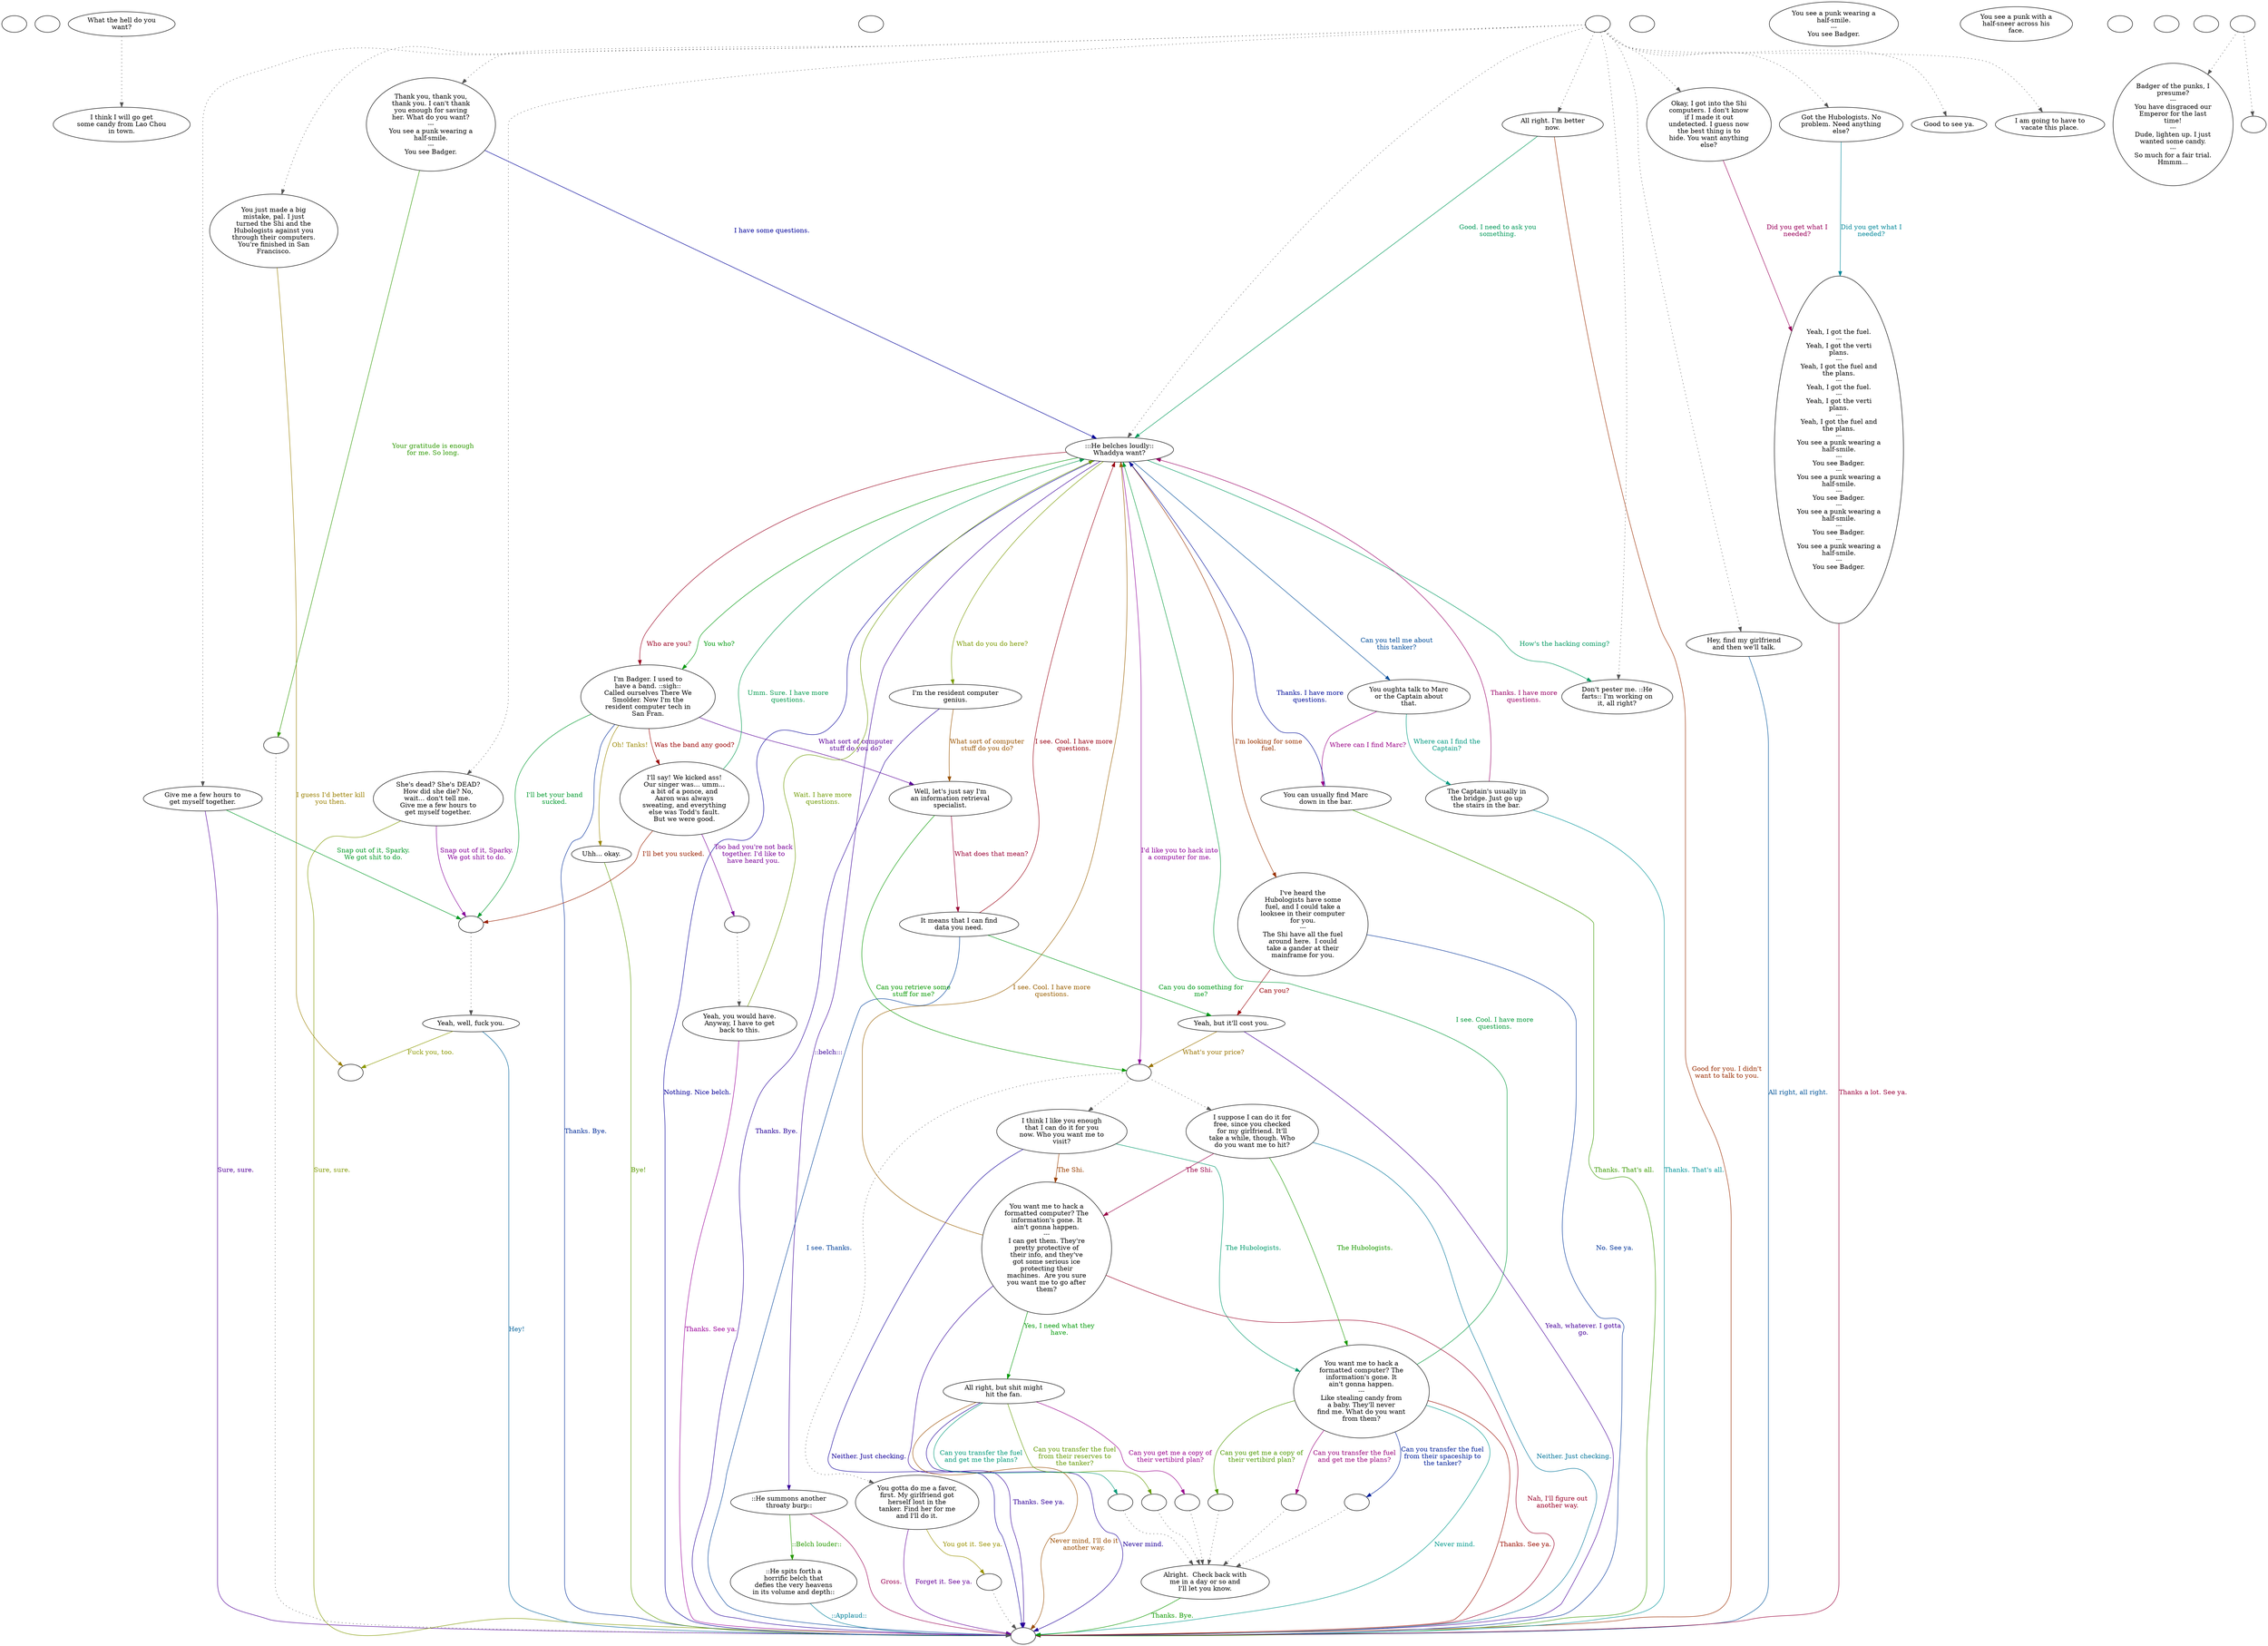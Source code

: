 digraph fcbadger {
  "checkPartyMembersNearDoor" [style=filled       fillcolor="#FFFFFF"       color="#000000"]
  "checkPartyMembersNearDoor" [label=""]
  "start" [style=filled       fillcolor="#FFFFFF"       color="#000000"]
  "start" [label=""]
  "critter_p_proc" [style=filled       fillcolor="#FFFFFF"       color="#000000"]
  "critter_p_proc" -> "startDeath" [style=dotted color="#555555"]
  "critter_p_proc" [label="What the hell do you\nwant?"]
  "pickup_p_proc" [style=filled       fillcolor="#FFFFFF"       color="#000000"]
  "pickup_p_proc" [label=""]
  "talk_p_proc" [style=filled       fillcolor="#FFFFFF"       color="#000000"]
  "talk_p_proc" -> "Node028" [style=dotted color="#555555"]
  "talk_p_proc" -> "Node031" [style=dotted color="#555555"]
  "talk_p_proc" -> "Node030" [style=dotted color="#555555"]
  "talk_p_proc" -> "Node025" [style=dotted color="#555555"]
  "talk_p_proc" -> "Node024" [style=dotted color="#555555"]
  "talk_p_proc" -> "Node029" [style=dotted color="#555555"]
  "talk_p_proc" -> "Node023" [style=dotted color="#555555"]
  "talk_p_proc" -> "Node022" [style=dotted color="#555555"]
  "talk_p_proc" -> "Node026" [style=dotted color="#555555"]
  "talk_p_proc" -> "Node027" [style=dotted color="#555555"]
  "talk_p_proc" -> "Node008" [style=dotted color="#555555"]
  "talk_p_proc" -> "Node001" [style=dotted color="#555555"]
  "talk_p_proc" [label=""]
  "destroy_p_proc" [style=filled       fillcolor="#FFFFFF"       color="#000000"]
  "destroy_p_proc" [label=""]
  "look_at_p_proc" [style=filled       fillcolor="#FFFFFF"       color="#000000"]
  "look_at_p_proc" [label="You see a punk wearing a\nhalf-smile.\n---\nYou see Badger."]
  "description_p_proc" [style=filled       fillcolor="#FFFFFF"       color="#000000"]
  "description_p_proc" [label="You see a punk with a\nhalf-sneer across his\nface."]
  "use_skill_on_p_proc" [style=filled       fillcolor="#FFFFFF"       color="#000000"]
  "use_skill_on_p_proc" [label=""]
  "damage_p_proc" [style=filled       fillcolor="#FFFFFF"       color="#000000"]
  "damage_p_proc" [label=""]
  "map_enter_p_proc" [style=filled       fillcolor="#FFFFFF"       color="#000000"]
  "map_enter_p_proc" [label=""]
  "timed_event_p_proc" [style=filled       fillcolor="#FFFFFF"       color="#000000"]
  "timed_event_p_proc" -> "continueDeath" [style=dotted color="#555555"]
  "timed_event_p_proc" -> "doDeathWalk" [style=dotted color="#555555"]
  "timed_event_p_proc" [label=""]
  "Node998" [style=filled       fillcolor="#FFFFFF"       color="#000000"]
  "Node998" [label=""]
  "Node999" [style=filled       fillcolor="#FFFFFF"       color="#000000"]
  "Node999" [label=""]
  "Node001" [style=filled       fillcolor="#FFFFFF"       color="#000000"]
  "Node001" [label=":::He belches loudly::\nWhaddya want?"]
  "Node001" -> "Node002" [label="::belch:::" color="#3A0099" fontcolor="#3A0099"]
  "Node001" -> "Node004" [label="You who?" color="#00990D" fontcolor="#00990D"]
  "Node001" -> "Node004" [label="Who are you?" color="#99001F" fontcolor="#99001F"]
  "Node001" -> "Node006" [label="Can you tell me about\nthis tanker?" color="#004C99" fontcolor="#004C99"]
  "Node001" -> "Node007" [label="What do you do here?" color="#799900" fontcolor="#799900"]
  "Node001" -> "Node171819" [label="I'd like you to hack into\na computer for me." color="#8D0099" fontcolor="#8D0099"]
  "Node001" -> "Node008" [label="How's the hacking coming?" color="#009960" fontcolor="#009960"]
  "Node001" -> "Node032" [label="I'm looking for some\nfuel." color="#993300" fontcolor="#993300"]
  "Node001" -> "Node999" [label="Nothing. Nice belch." color="#070099" fontcolor="#070099"]
  "Node002" [style=filled       fillcolor="#FFFFFF"       color="#000000"]
  "Node002" [label="::He summons another\nthroaty burp::"]
  "Node002" -> "Node003" [label="::Belch louder::" color="#269900" fontcolor="#269900"]
  "Node002" -> "Node999" [label="Gross." color="#990053" fontcolor="#990053"]
  "Node003" [style=filled       fillcolor="#FFFFFF"       color="#000000"]
  "Node003" [label="::He spits forth a\nhorrific belch that\ndefies the very heavens\nin its volume and depth::"]
  "Node003" -> "Node999" [label="::Applaud::" color="#007F99" fontcolor="#007F99"]
  "Node004" [style=filled       fillcolor="#FFFFFF"       color="#000000"]
  "Node004" [label="I'm Badger. I used to\nhave a band. ::sigh::\nCalled ourselves There We\nSmolder. Now I'm the\nresident computer tech in\nSan Fran."]
  "Node004" -> "Node005" [label="Oh! Tanks!" color="#998600" fontcolor="#998600"]
  "Node004" -> "Node009" [label="What sort of computer\nstuff do you do?" color="#5A0099" fontcolor="#5A0099"]
  "Node004" -> "Node010a" [label="I'll bet your band\nsucked." color="#00992D" fontcolor="#00992D"]
  "Node004" -> "Node011" [label="Was the band any good?" color="#990000" fontcolor="#990000"]
  "Node004" -> "Node999" [label="Thanks. Bye." color="#002C99" fontcolor="#002C99"]
  "Node005" [style=filled       fillcolor="#FFFFFF"       color="#000000"]
  "Node005" [label="Uhh... okay."]
  "Node005" -> "Node999" [label="Bye!" color="#599900" fontcolor="#599900"]
  "Node006" [style=filled       fillcolor="#FFFFFF"       color="#000000"]
  "Node006" [label="You oughta talk to Marc\nor the Captain about\nthat."]
  "Node006" -> "Node012" [label="Where can I find Marc?" color="#990086" fontcolor="#990086"]
  "Node006" -> "Node013" [label="Where can I find the\nCaptain?" color="#009980" fontcolor="#009980"]
  "Node007" [style=filled       fillcolor="#FFFFFF"       color="#000000"]
  "Node007" [label="I'm the resident computer\ngenius."]
  "Node007" -> "Node009" [label="What sort of computer\nstuff do you do?" color="#995300" fontcolor="#995300"]
  "Node007" -> "Node999" [label="Thanks. Bye." color="#260099" fontcolor="#260099"]
  "Node008" [style=filled       fillcolor="#FFFFFF"       color="#000000"]
  "Node008" [label="Don't pester me. ::He\nfarts:: I'm working on\nit, all right?"]
  "Node009" [style=filled       fillcolor="#FFFFFF"       color="#000000"]
  "Node009" [label="Well, let's just say I'm\nan information retrieval\nspecialist."]
  "Node009" -> "Node171819" [label="Can you retrieve some\nstuff for me?" color="#069900" fontcolor="#069900"]
  "Node009" -> "Node015" [label="What does that mean?" color="#990033" fontcolor="#990033"]
  "Node010" [style=filled       fillcolor="#FFFFFF"       color="#000000"]
  "Node010" [label="Yeah, well, fuck you."]
  "Node010" -> "Node999" [label="Hey!" color="#006099" fontcolor="#006099"]
  "Node010" -> "Node998" [label="Fuck you, too." color="#8C9900" fontcolor="#8C9900"]
  "Node011" [style=filled       fillcolor="#FFFFFF"       color="#000000"]
  "Node011" [label="I'll say! We kicked ass!\nOur singer was... umm...\na bit of a ponce, and\nAaron was always\nsweating, and everything\nelse was Todd's fault.\nBut we were good."]
  "Node011" -> "Node016a" [label="Too bad you're not back\ntogether. I'd like to\nhave heard you." color="#790099" fontcolor="#790099"]
  "Node011" -> "Node001" [label="Umm. Sure. I have more\nquestions." color="#00994C" fontcolor="#00994C"]
  "Node011" -> "Node010a" [label="I'll bet you sucked." color="#992000" fontcolor="#992000"]
  "Node012" [style=filled       fillcolor="#FFFFFF"       color="#000000"]
  "Node012" [label="You can usually find Marc\ndown in the bar."]
  "Node012" -> "Node001" [label="Thanks. I have more\nquestions." color="#000D99" fontcolor="#000D99"]
  "Node012" -> "Node999" [label="Thanks. That's all." color="#399900" fontcolor="#399900"]
  "Node013" [style=filled       fillcolor="#FFFFFF"       color="#000000"]
  "Node013" [label="The Captain's usually in\nthe bridge. Just go up\nthe stairs in the bar."]
  "Node013" -> "Node001" [label="Thanks. I have more\nquestions." color="#990066" fontcolor="#990066"]
  "Node013" -> "Node999" [label="Thanks. That's all." color="#009399" fontcolor="#009399"]
  "Node014" [style=filled       fillcolor="#FFFFFF"       color="#000000"]
  "Node014" [label="Yeah, but it'll cost you."]
  "Node014" -> "Node171819" [label="What's your price?" color="#997300" fontcolor="#997300"]
  "Node014" -> "Node999" [label="Yeah, whatever. I gotta\ngo." color="#460099" fontcolor="#460099"]
  "Node015" [style=filled       fillcolor="#FFFFFF"       color="#000000"]
  "Node015" [label="It means that I can find\ndata you need."]
  "Node015" -> "Node014" [label="Can you do something for\nme?" color="#009919" fontcolor="#009919"]
  "Node015" -> "Node001" [label="I see. Cool. I have more\nquestions." color="#990013" fontcolor="#990013"]
  "Node015" -> "Node999" [label="I see. Thanks." color="#004099" fontcolor="#004099"]
  "Node016" [style=filled       fillcolor="#FFFFFF"       color="#000000"]
  "Node016" [label="Yeah, you would have.\nAnyway, I have to get\nback to this."]
  "Node016" -> "Node001" [label="Wait. I have more\nquestions." color="#6D9900" fontcolor="#6D9900"]
  "Node016" -> "Node999" [label="Thanks. See ya." color="#990099" fontcolor="#990099"]
  "Node017" [style=filled       fillcolor="#FFFFFF"       color="#000000"]
  "Node017" [label="I think I like you enough\nthat I can do it for you\nnow. Who you want me to\nvisit?"]
  "Node017" -> "Node020" [label="The Hubologists." color="#00996C" fontcolor="#00996C"]
  "Node017" -> "Node021" [label="The Shi." color="#993F00" fontcolor="#993F00"]
  "Node017" -> "Node999" [label="Neither. Just checking." color="#130099" fontcolor="#130099"]
  "Node018" [style=filled       fillcolor="#FFFFFF"       color="#000000"]
  "Node018" [label="I suppose I can do it for\nfree, since you checked\nfor my girlfriend. It'll\ntake a while, though. Who\ndo you want me to hit?"]
  "Node018" -> "Node020" [label="The Hubologists." color="#1A9900" fontcolor="#1A9900"]
  "Node018" -> "Node021" [label="The Shi." color="#990046" fontcolor="#990046"]
  "Node018" -> "Node999" [label="Neither. Just checking." color="#007399" fontcolor="#007399"]
  "Node019" [style=filled       fillcolor="#FFFFFF"       color="#000000"]
  "Node019" [label="You gotta do me a favor,\nfirst. My girlfriend got\nherself lost in the\ntanker. Find her for me\nand I'll do it."]
  "Node019" -> "Node999b" [label="You got it. See ya." color="#999200" fontcolor="#999200"]
  "Node019" -> "Node999" [label="Forget it. See ya." color="#660099" fontcolor="#660099"]
  "Node020" [style=filled       fillcolor="#FFFFFF"       color="#000000"]
  "Node020" [label="You want me to hack a\nformatted computer? The\ninformation's gone. It\nain't gonna happen.\n---\nLike stealing candy from\na baby. They'll never\nfind me. What do you want\nfrom them?"]
  "Node020" -> "Node001" [label="I see. Cool. I have more\nquestions." color="#009939" fontcolor="#009939"]
  "Node020" -> "Node999" [label="Thanks. See ya." color="#990C00" fontcolor="#990C00"]
  "Node020" -> "Node034d" [label="Can you transfer the fuel\nfrom their spaceship to\nthe tanker?" color="#002099" fontcolor="#002099"]
  "Node020" -> "Node034e" [label="Can you get me a copy of\ntheir vertibird plan?" color="#4D9900" fontcolor="#4D9900"]
  "Node020" -> "Node034f" [label="Can you transfer the fuel\nand get me the plans?" color="#99007A" fontcolor="#99007A"]
  "Node020" -> "Node999" [label="Never mind." color="#00998C" fontcolor="#00998C"]
  "Node021" [style=filled       fillcolor="#FFFFFF"       color="#000000"]
  "Node021" [label="You want me to hack a\nformatted computer? The\ninformation's gone. It\nain't gonna happen.\n---\nI can get them. They're\npretty protective of\ntheir info, and they've\ngot some serious ice\nprotecting their\nmachines.  Are you sure\nyou want me to go after\nthem?"]
  "Node021" -> "Node001" [label="I see. Cool. I have more\nquestions." color="#995F00" fontcolor="#995F00"]
  "Node021" -> "Node999" [label="Thanks. See ya." color="#320099" fontcolor="#320099"]
  "Node021" -> "Node033" [label="Yes, I need what they\nhave." color="#009906" fontcolor="#009906"]
  "Node021" -> "Node999" [label="Nah, I'll figure out\nanother way." color="#990027" fontcolor="#990027"]
  "Node022" [style=filled       fillcolor="#FFFFFF"       color="#000000"]
  "Node022" [label="Hey, find my girlfriend\nand then we'll talk."]
  "Node022" -> "Node999" [label="All right, all right." color="#005399" fontcolor="#005399"]
  "Node023" [style=filled       fillcolor="#FFFFFF"       color="#000000"]
  "Node023" [label="She's dead? She's DEAD?\nHow did she die? No,\nwait... don't tell me. \nGive me a few hours to\nget myself together."]
  "Node023" -> "Node999" [label="Sure, sure." color="#809900" fontcolor="#809900"]
  "Node023" -> "Node010a" [label="Snap out of it, Sparky.\nWe got shit to do." color="#850099" fontcolor="#850099"]
  "Node024" [style=filled       fillcolor="#FFFFFF"       color="#000000"]
  "Node024" [label="All right. I'm better\nnow."]
  "Node024" -> "Node001" [label="Good. I need to ask you\nsomething." color="#009959" fontcolor="#009959"]
  "Node024" -> "Node999" [label="Good for you. I didn't\nwant to talk to you." color="#992C00" fontcolor="#992C00"]
  "Node025" [style=filled       fillcolor="#FFFFFF"       color="#000000"]
  "Node025" [label="Thank you, thank you,\nthank you. I can't thank\nyou enough for saving\nher. What do you want?\n---\nYou see a punk wearing a\nhalf-smile.\n---\nYou see Badger."]
  "Node025" -> "Node001" [label="I have some questions." color="#000199" fontcolor="#000199"]
  "Node025" -> "Node999a" [label="Your gratitude is enough\nfor me. So long." color="#2D9900" fontcolor="#2D9900"]
  "Node026" [style=filled       fillcolor="#FFFFFF"       color="#000000"]
  "Node026" [label="Okay, I got into the Shi\ncomputers. I don't know\nif I made it out\nundetected. I guess now\nthe best thing is to\nhide. You want anything\nelse?"]
  "Node026" -> "Node035" [label="Did you get what I\nneeded?" color="#99005A" fontcolor="#99005A"]
  "Node027" [style=filled       fillcolor="#FFFFFF"       color="#000000"]
  "Node027" [label="Got the Hubologists. No\nproblem. Need anything\nelse?"]
  "Node027" -> "Node035" [label="Did you get what I\nneeded?" color="#008799" fontcolor="#008799"]
  "Node028" [style=filled       fillcolor="#FFFFFF"       color="#000000"]
  "Node028" [label="You just made a big\nmistake, pal. I just\nturned the Shi and the\nHubologists against you\nthrough their computers.\nYou're finished in San\nFrancisco."]
  "Node028" -> "Node998" [label="I guess I'd better kill\nyou then." color="#997F00" fontcolor="#997F00"]
  "Node029" [style=filled       fillcolor="#FFFFFF"       color="#000000"]
  "Node029" [label="Give me a few hours to\nget myself together."]
  "Node029" -> "Node999" [label="Sure, sure." color="#520099" fontcolor="#520099"]
  "Node029" -> "Node010a" [label="Snap out of it, Sparky.\nWe got shit to do." color="#009925" fontcolor="#009925"]
  "Node030" [style=filled       fillcolor="#FFFFFF"       color="#000000"]
  "Node030" [label="I am going to have to\nvacate this place."]
  "Node031" [style=filled       fillcolor="#FFFFFF"       color="#000000"]
  "Node031" [label="Good to see ya."]
  "Node032" [style=filled       fillcolor="#FFFFFF"       color="#000000"]
  "Node032" [label="I've heard the\nHubologists have some\nfuel, and I could take a\nlooksee in their computer\nfor you.\n---\nThe Shi have all the fuel\naround here.  I could\ntake a gander at their\nmainframe for you."]
  "Node032" -> "Node014" [label="Can you?" color="#990007" fontcolor="#990007"]
  "Node032" -> "Node999" [label="No. See ya." color="#003499" fontcolor="#003499"]
  "Node033" [style=filled       fillcolor="#FFFFFF"       color="#000000"]
  "Node033" [label="All right, but shit might\nhit the fan."]
  "Node033" -> "Node034a" [label="Can you transfer the fuel\nfrom their reserves to\nthe tanker?" color="#619900" fontcolor="#619900"]
  "Node033" -> "Node034b" [label="Can you get me a copy of\ntheir vertibird plan?" color="#99008D" fontcolor="#99008D"]
  "Node033" -> "Node034c" [label="Can you transfer the fuel\nand get me the plans?" color="#009978" fontcolor="#009978"]
  "Node033" -> "Node999" [label="Never mind, I'll do it\nanother way." color="#994C00" fontcolor="#994C00"]
  "Node033" -> "Node999" [label="Never mind." color="#1F0099" fontcolor="#1F0099"]
  "Node034" [style=filled       fillcolor="#FFFFFF"       color="#000000"]
  "Node034" [label="Alright.  Check back with\nme in a day or so and\nI'll let you know."]
  "Node034" -> "Node999" [label="Thanks. Bye." color="#0E9900" fontcolor="#0E9900"]
  "Node035" [style=filled       fillcolor="#FFFFFF"       color="#000000"]
  "Node035" [label="Yeah, I got the fuel.\n---\nYeah, I got the verti\nplans.\n---\nYeah, I got the fuel and\nthe plans.\n---\nYeah, I got the fuel.\n---\nYeah, I got the verti\nplans.\n---\nYeah, I got the fuel and\nthe plans.\n---\nYou see a punk wearing a\nhalf-smile.\n---\nYou see Badger.\n---\nYou see a punk wearing a\nhalf-smile.\n---\nYou see Badger.\n---\nYou see a punk wearing a\nhalf-smile.\n---\nYou see Badger.\n---\nYou see a punk wearing a\nhalf-smile.\n---\nYou see Badger."]
  "Node035" -> "Node999" [label="Thanks a lot. See ya." color="#99003A" fontcolor="#99003A"]
  "startDeath" [style=filled       fillcolor="#FFFFFF"       color="#000000"]
  "startDeath" [label="I think I will go get\nsome candy from Lao Chou\nin town."]
  "continueDeath" [style=filled       fillcolor="#FFFFFF"       color="#000000"]
  "continueDeath" [label="Badger of the punks, I\npresume?\n---\nYou have disgraced our\nEmperor for the last\ntime!\n---\nDude, lighten up. I just\nwanted some candy.\n---\nSo much for a fair trial.\nHmmm..."]
  "doDeathWalk" [style=filled       fillcolor="#FFFFFF"       color="#000000"]
  "doDeathWalk" [label=""]
  "Node171819" [style=filled       fillcolor="#FFFFFF"       color="#000000"]
  "Node171819" -> "Node017" [style=dotted color="#555555"]
  "Node171819" -> "Node018" [style=dotted color="#555555"]
  "Node171819" -> "Node019" [style=dotted color="#555555"]
  "Node171819" [label=""]
  "Node010a" [style=filled       fillcolor="#FFFFFF"       color="#000000"]
  "Node010a" -> "Node010" [style=dotted color="#555555"]
  "Node010a" [label=""]
  "Node016a" [style=filled       fillcolor="#FFFFFF"       color="#000000"]
  "Node016a" -> "Node016" [style=dotted color="#555555"]
  "Node016a" [label=""]
  "Node999b" [style=filled       fillcolor="#FFFFFF"       color="#000000"]
  "Node999b" -> "Node999" [style=dotted color="#555555"]
  "Node999b" [label=""]
  "Node034a" [style=filled       fillcolor="#FFFFFF"       color="#000000"]
  "Node034a" -> "Node034" [style=dotted color="#555555"]
  "Node034a" [label=""]
  "Node034b" [style=filled       fillcolor="#FFFFFF"       color="#000000"]
  "Node034b" -> "Node034" [style=dotted color="#555555"]
  "Node034b" [label=""]
  "Node034c" [style=filled       fillcolor="#FFFFFF"       color="#000000"]
  "Node034c" -> "Node034" [style=dotted color="#555555"]
  "Node034c" [label=""]
  "Node034d" [style=filled       fillcolor="#FFFFFF"       color="#000000"]
  "Node034d" -> "Node034" [style=dotted color="#555555"]
  "Node034d" [label=""]
  "Node034e" [style=filled       fillcolor="#FFFFFF"       color="#000000"]
  "Node034e" -> "Node034" [style=dotted color="#555555"]
  "Node034e" [label=""]
  "Node034f" [style=filled       fillcolor="#FFFFFF"       color="#000000"]
  "Node034f" -> "Node034" [style=dotted color="#555555"]
  "Node034f" [label=""]
  "Node999a" [style=filled       fillcolor="#FFFFFF"       color="#000000"]
  "Node999a" -> "Node999" [style=dotted color="#555555"]
  "Node999a" [label=""]
}